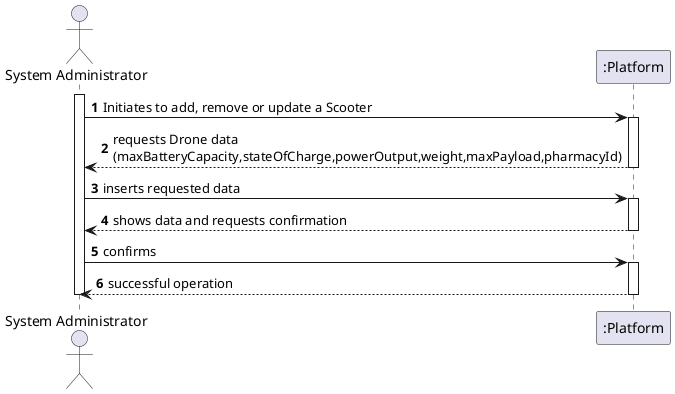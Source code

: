 @startuml
autonumber
actor "System Administrator" as SADM

activate SADM
SADM -> ":Platform" : Initiates to add, remove or update a Scooter
activate ":Platform"
":Platform" --> SADM : requests Drone data \n(maxBatteryCapacity,stateOfCharge,powerOutput,weight,maxPayload,pharmacyId)
deactivate ":Platform"

SADM -> ":Platform" : inserts requested data
activate ":Platform"
":Platform" --> SADM : shows data and requests confirmation
deactivate ":Platform"

SADM -> ":Platform" : confirms
activate ":Platform"
":Platform" --> SADM : successful operation
deactivate ":Platform"

deactivate SADM
@enduml
